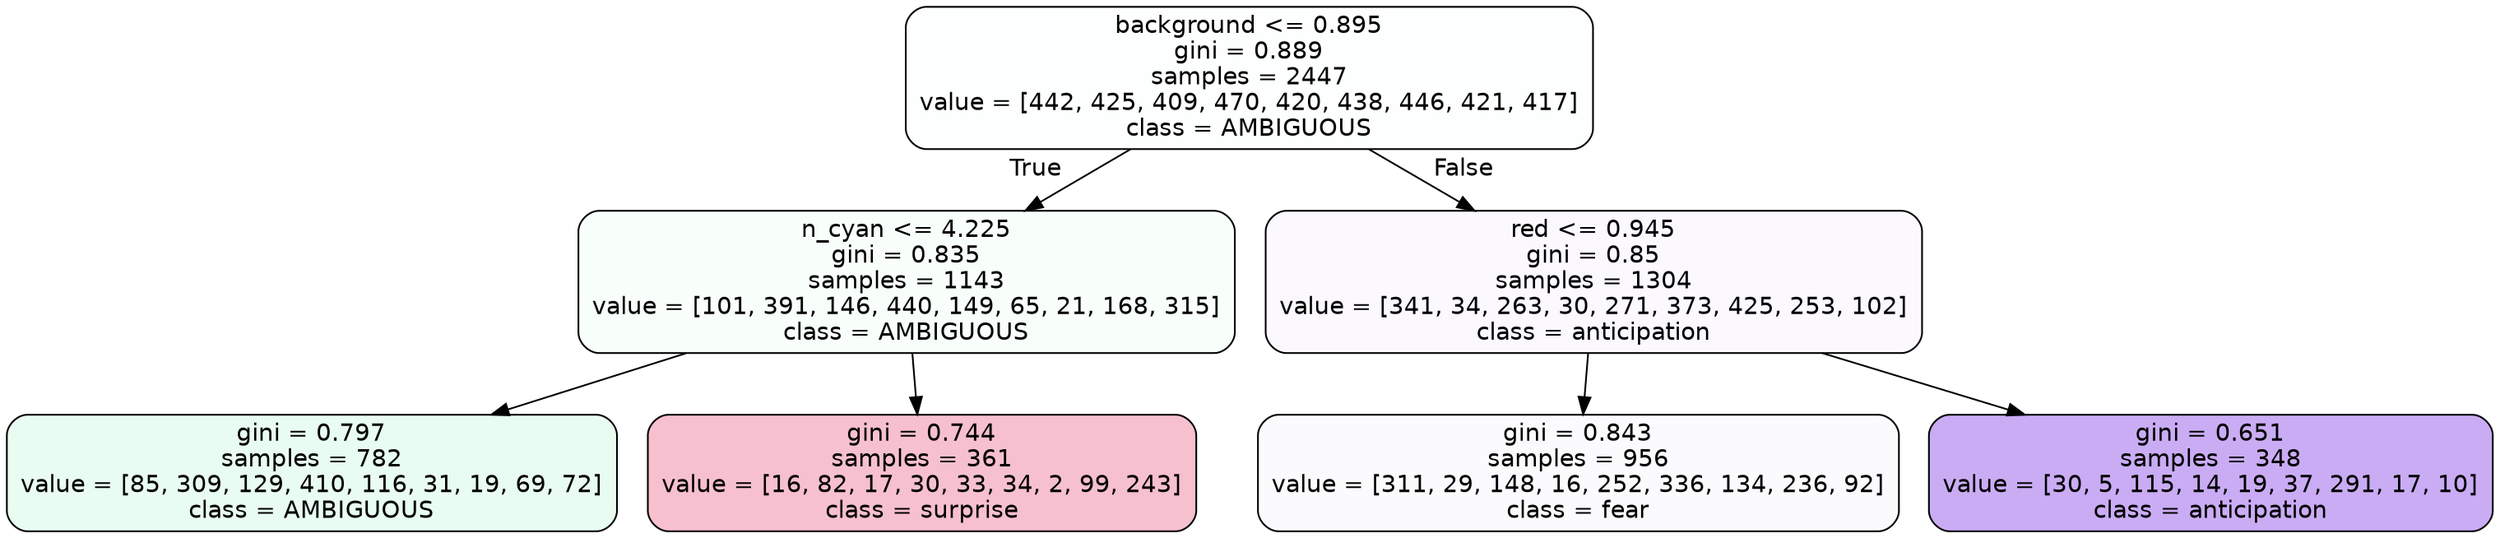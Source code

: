 digraph Tree {
node [shape=box, style="filled, rounded", color="black", fontname=helvetica] ;
edge [fontname=helvetica] ;
0 [label="background <= 0.895\ngini = 0.889\nsamples = 2447\nvalue = [442, 425, 409, 470, 420, 438, 446, 421, 417]\nclass = AMBIGUOUS", fillcolor="#39e58102"] ;
1 [label="n_cyan <= 4.225\ngini = 0.835\nsamples = 1143\nvalue = [101, 391, 146, 440, 149, 65, 21, 168, 315]\nclass = AMBIGUOUS", fillcolor="#39e58109"] ;
0 -> 1 [labeldistance=2.5, labelangle=45, headlabel="True"] ;
2 [label="gini = 0.797\nsamples = 782\nvalue = [85, 309, 129, 410, 116, 31, 19, 69, 72]\nclass = AMBIGUOUS", fillcolor="#39e5811c"] ;
1 -> 2 ;
3 [label="gini = 0.744\nsamples = 361\nvalue = [16, 82, 17, 30, 33, 34, 2, 99, 243]\nclass = surprise", fillcolor="#e5396450"] ;
1 -> 3 ;
4 [label="red <= 0.945\ngini = 0.85\nsamples = 1304\nvalue = [341, 34, 263, 30, 271, 373, 425, 253, 102]\nclass = anticipation", fillcolor="#8139e508"] ;
0 -> 4 [labeldistance=2.5, labelangle=-45, headlabel="False"] ;
5 [label="gini = 0.843\nsamples = 956\nvalue = [311, 29, 148, 16, 252, 336, 134, 236, 92]\nclass = fear", fillcolor="#3964e505"] ;
4 -> 5 ;
6 [label="gini = 0.651\nsamples = 348\nvalue = [30, 5, 115, 14, 19, 37, 291, 17, 10]\nclass = anticipation", fillcolor="#8139e56a"] ;
4 -> 6 ;
}
